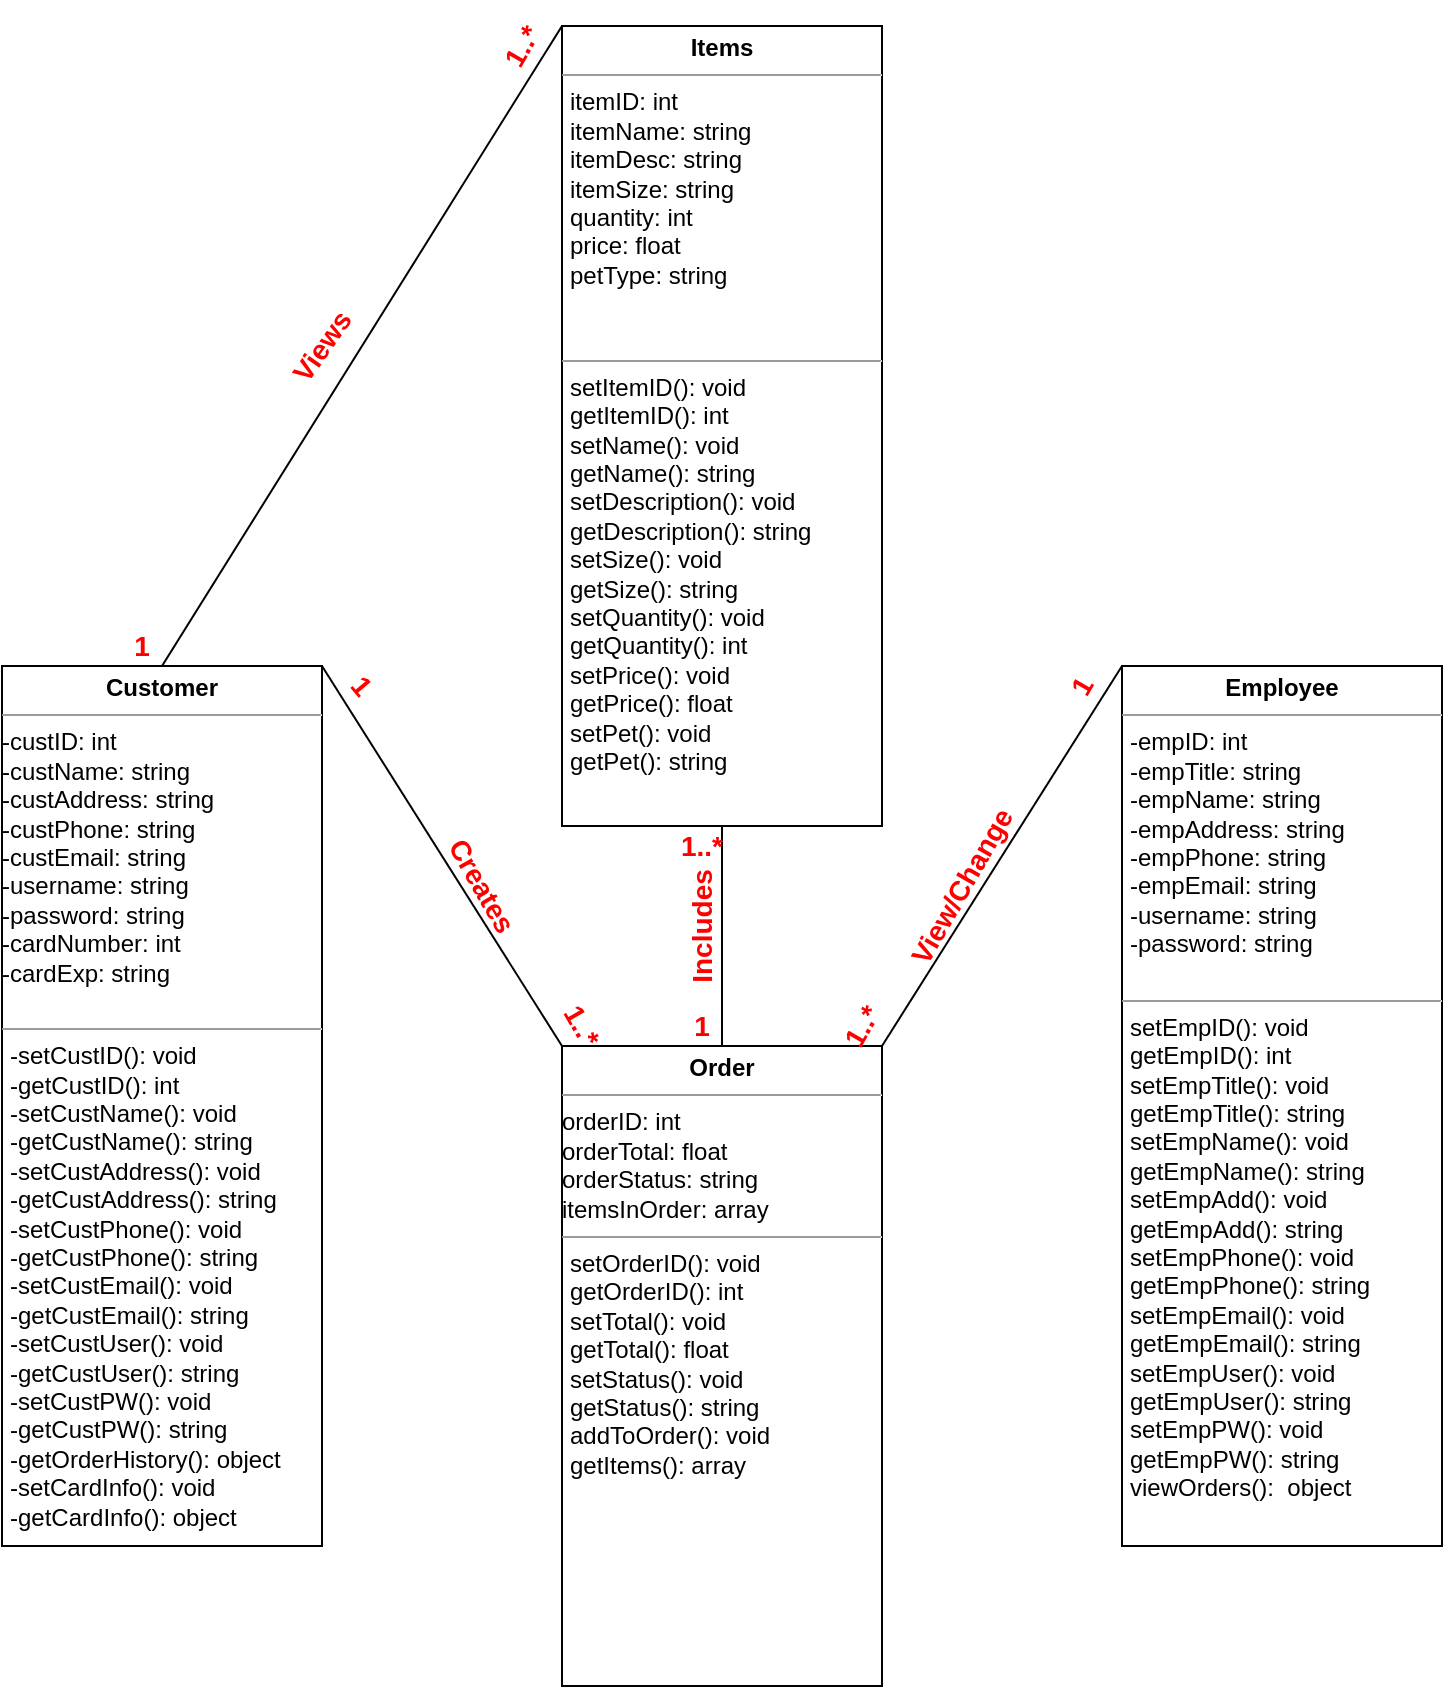 <mxfile compressed="true" version="14.9.9" type="github"><diagram id="cPjpGwUo7O8w8PFtwZqz" name="Page-1"><mxGraphModel dx="1422" dy="794" grid="1" gridSize="10" guides="1" tooltips="1" connect="1" arrows="1" fold="1" page="1" pageScale="1" pageWidth="850" pageHeight="1100" math="0" shadow="0"><root><mxCell id="0"/><mxCell id="1" parent="0"/><mxCell id="WRLxHFqSja3vJNLU6tH9-5" value="&lt;p style=&quot;margin: 0px ; margin-top: 4px ; text-align: center&quot;&gt;&lt;b&gt;Items&lt;/b&gt;&lt;/p&gt;&lt;hr size=&quot;1&quot;&gt;&lt;p style=&quot;margin: 0px ; margin-left: 4px&quot;&gt;&lt;span&gt;itemID: int&lt;/span&gt;&lt;br&gt;&lt;/p&gt;&lt;p style=&quot;margin: 0px ; margin-left: 4px&quot;&gt;itemName: string&lt;/p&gt;&lt;p style=&quot;margin: 0px ; margin-left: 4px&quot;&gt;itemDesc: string&lt;/p&gt;&lt;p style=&quot;margin: 0px ; margin-left: 4px&quot;&gt;itemSize: string&lt;/p&gt;&lt;p style=&quot;margin: 0px ; margin-left: 4px&quot;&gt;quantity: int&lt;/p&gt;&lt;p style=&quot;margin: 0px ; margin-left: 4px&quot;&gt;price: float&lt;/p&gt;&lt;p style=&quot;margin: 0px ; margin-left: 4px&quot;&gt;petType: string&lt;/p&gt;&lt;p style=&quot;margin: 0px ; margin-left: 4px&quot;&gt;&lt;br&gt;&lt;/p&gt;&lt;p style=&quot;margin: 0px ; margin-left: 4px&quot;&gt;&lt;br&gt;&lt;/p&gt;&lt;hr size=&quot;1&quot;&gt;&lt;p style=&quot;margin: 0px ; margin-left: 4px&quot;&gt;&lt;span&gt;setItemID(): void&lt;/span&gt;&lt;br&gt;&lt;/p&gt;&lt;p style=&quot;margin: 0px ; margin-left: 4px&quot;&gt;getItemID(): int&lt;/p&gt;&lt;p style=&quot;margin: 0px ; margin-left: 4px&quot;&gt;setName(): void&lt;/p&gt;&lt;p style=&quot;margin: 0px ; margin-left: 4px&quot;&gt;getName(): string&lt;/p&gt;&lt;p style=&quot;margin: 0px ; margin-left: 4px&quot;&gt;setDescription(): void&lt;/p&gt;&lt;p style=&quot;margin: 0px ; margin-left: 4px&quot;&gt;getDescription(): string&lt;/p&gt;&lt;p style=&quot;margin: 0px ; margin-left: 4px&quot;&gt;setSize(): void&lt;/p&gt;&lt;p style=&quot;margin: 0px ; margin-left: 4px&quot;&gt;getSize(): string&lt;/p&gt;&lt;p style=&quot;margin: 0px ; margin-left: 4px&quot;&gt;setQuantity(): void&lt;/p&gt;&lt;p style=&quot;margin: 0px ; margin-left: 4px&quot;&gt;getQuantity(): int&lt;/p&gt;&lt;p style=&quot;margin: 0px ; margin-left: 4px&quot;&gt;setPrice(): void&lt;/p&gt;&lt;p style=&quot;margin: 0px ; margin-left: 4px&quot;&gt;getPrice(): float&lt;/p&gt;&lt;p style=&quot;margin: 0px ; margin-left: 4px&quot;&gt;setPet(): void&lt;/p&gt;&lt;p style=&quot;margin: 0px ; margin-left: 4px&quot;&gt;getPet(): string&lt;/p&gt;" style="verticalAlign=top;align=left;overflow=fill;fontSize=12;fontFamily=Helvetica;html=1;" parent="1" vertex="1"><mxGeometry x="320" y="40" width="160" height="400" as="geometry"/></mxCell><mxCell id="WRLxHFqSja3vJNLU6tH9-7" value="&lt;p style=&quot;margin: 0px ; margin-top: 4px ; text-align: center&quot;&gt;&lt;b&gt;Customer&lt;/b&gt;&lt;/p&gt;&lt;hr size=&quot;1&quot;&gt;&lt;p style=&quot;margin: 0px ; margin-left: 4px&quot;&gt;&lt;/p&gt;-custID: int&lt;br&gt;-custName: string&lt;br&gt;-custAddress: string&lt;br&gt;-custPhone: string&lt;br&gt;-custEmail: string&lt;br&gt;-username: string&lt;br&gt;-password: string&lt;br&gt;-cardNumber: int&lt;br&gt;-cardExp: string&lt;br&gt;&lt;br&gt;&lt;hr size=&quot;1&quot;&gt;&lt;p style=&quot;margin: 0px ; margin-left: 4px&quot;&gt;&lt;span&gt;-setCustID(): void&lt;/span&gt;&lt;br&gt;&lt;/p&gt;&lt;p style=&quot;margin: 0px ; margin-left: 4px&quot;&gt;-getCustID(): int&lt;/p&gt;&lt;p style=&quot;margin: 0px ; margin-left: 4px&quot;&gt;-setCustName(): void&lt;/p&gt;&lt;p style=&quot;margin: 0px ; margin-left: 4px&quot;&gt;-getCustName(): string&lt;/p&gt;&lt;p style=&quot;margin: 0px ; margin-left: 4px&quot;&gt;-setCustAddress(): void&lt;/p&gt;&lt;p style=&quot;margin: 0px ; margin-left: 4px&quot;&gt;-getCustAddress(): string&lt;/p&gt;&lt;p style=&quot;margin: 0px ; margin-left: 4px&quot;&gt;-setCustPhone(): void&lt;/p&gt;&lt;p style=&quot;margin: 0px ; margin-left: 4px&quot;&gt;-getCustPhone(): string&lt;/p&gt;&lt;p style=&quot;margin: 0px ; margin-left: 4px&quot;&gt;-setCustEmail(): void&lt;/p&gt;&lt;p style=&quot;margin: 0px ; margin-left: 4px&quot;&gt;-getCustEmail(): string&lt;/p&gt;&lt;p style=&quot;margin: 0px ; margin-left: 4px&quot;&gt;-setCustUser(): void&lt;/p&gt;&lt;p style=&quot;margin: 0px ; margin-left: 4px&quot;&gt;-getCustUser(): string&lt;/p&gt;&lt;p style=&quot;margin: 0px ; margin-left: 4px&quot;&gt;-setCustPW(): void&lt;/p&gt;&lt;p style=&quot;margin: 0px ; margin-left: 4px&quot;&gt;-getCustPW(): string&lt;/p&gt;&lt;p style=&quot;margin: 0px ; margin-left: 4px&quot;&gt;-getOrderHistory(): object&lt;/p&gt;&lt;p style=&quot;margin: 0px ; margin-left: 4px&quot;&gt;-setCardInfo(): void&lt;/p&gt;&lt;p style=&quot;margin: 0px ; margin-left: 4px&quot;&gt;-getCardInfo(): object&lt;/p&gt;" style="verticalAlign=top;align=left;overflow=fill;fontSize=12;fontFamily=Helvetica;html=1;" parent="1" vertex="1"><mxGeometry x="40" y="360" width="160" height="440" as="geometry"/></mxCell><mxCell id="WRLxHFqSja3vJNLU6tH9-2" value="&lt;p style=&quot;margin: 0px ; margin-top: 4px ; text-align: center&quot;&gt;&lt;b&gt;Order&lt;/b&gt;&lt;/p&gt;&lt;hr size=&quot;1&quot;&gt;&lt;p style=&quot;margin: 0px ; margin-left: 4px&quot;&gt;&lt;/p&gt;orderID: int&lt;br&gt;orderTotal: float&lt;br&gt;orderStatus: string&lt;br&gt;itemsInOrder: array&lt;br&gt;&lt;hr size=&quot;1&quot;&gt;&lt;p style=&quot;margin: 0px ; margin-left: 4px&quot;&gt;&lt;span&gt;setOrderID(): void&lt;/span&gt;&lt;br&gt;&lt;/p&gt;&lt;p style=&quot;margin: 0px ; margin-left: 4px&quot;&gt;getOrderID(): int&lt;/p&gt;&lt;p style=&quot;margin: 0px ; margin-left: 4px&quot;&gt;setTotal(): void&lt;/p&gt;&lt;p style=&quot;margin: 0px ; margin-left: 4px&quot;&gt;getTotal(): float&lt;/p&gt;&lt;p style=&quot;margin: 0px ; margin-left: 4px&quot;&gt;setStatus(): void&lt;/p&gt;&lt;p style=&quot;margin: 0px ; margin-left: 4px&quot;&gt;getStatus(): string&lt;/p&gt;&lt;p style=&quot;margin: 0px ; margin-left: 4px&quot;&gt;addToOrder(): void&lt;/p&gt;&lt;p style=&quot;margin: 0px ; margin-left: 4px&quot;&gt;getItems(): array&lt;/p&gt;&lt;p style=&quot;margin: 0px ; margin-left: 4px&quot;&gt;&lt;br&gt;&lt;/p&gt;" style="verticalAlign=top;align=left;overflow=fill;fontSize=12;fontFamily=Helvetica;html=1;" parent="1" vertex="1"><mxGeometry x="320" y="550" width="160" height="320" as="geometry"/></mxCell><mxCell id="WRLxHFqSja3vJNLU6tH9-22" value="&lt;p style=&quot;margin: 0px ; margin-top: 4px ; text-align: center&quot;&gt;&lt;b&gt;Employee&lt;/b&gt;&lt;/p&gt;&lt;hr size=&quot;1&quot;&gt;&lt;p style=&quot;margin: 0px ; margin-left: 4px&quot;&gt;&lt;span&gt;-empID: int&lt;/span&gt;&lt;br&gt;&lt;/p&gt;&lt;p style=&quot;margin: 0px ; margin-left: 4px&quot;&gt;-empTitle: string&lt;/p&gt;&lt;p style=&quot;margin: 0px ; margin-left: 4px&quot;&gt;-empName: string&lt;/p&gt;&lt;p style=&quot;margin: 0px ; margin-left: 4px&quot;&gt;-empAddress: string&lt;/p&gt;&lt;p style=&quot;margin: 0px ; margin-left: 4px&quot;&gt;-empPhone: string&lt;/p&gt;&lt;p style=&quot;margin: 0px ; margin-left: 4px&quot;&gt;-empEmail: string&lt;/p&gt;&lt;p style=&quot;margin: 0px ; margin-left: 4px&quot;&gt;-username: string&lt;/p&gt;&lt;p style=&quot;margin: 0px ; margin-left: 4px&quot;&gt;-password: string&lt;/p&gt;&lt;p style=&quot;margin: 0px ; margin-left: 4px&quot;&gt;&lt;br&gt;&lt;/p&gt;&lt;hr size=&quot;1&quot;&gt;&lt;p style=&quot;margin: 0px ; margin-left: 4px&quot;&gt;&lt;span&gt;setEmpID(): void&lt;/span&gt;&lt;br&gt;&lt;/p&gt;&lt;p style=&quot;margin: 0px ; margin-left: 4px&quot;&gt;getEmpID(): int&lt;/p&gt;&lt;p style=&quot;margin: 0px ; margin-left: 4px&quot;&gt;setEmpTitle(): void&lt;/p&gt;&lt;p style=&quot;margin: 0px ; margin-left: 4px&quot;&gt;getEmpTitle(): string&lt;/p&gt;&lt;p style=&quot;margin: 0px ; margin-left: 4px&quot;&gt;setEmpName(): void&lt;/p&gt;&lt;p style=&quot;margin: 0px ; margin-left: 4px&quot;&gt;getEmpName(): string&lt;/p&gt;&lt;p style=&quot;margin: 0px ; margin-left: 4px&quot;&gt;setEmpAdd(): void&lt;/p&gt;&lt;p style=&quot;margin: 0px ; margin-left: 4px&quot;&gt;getEmpAdd(): string&lt;/p&gt;&lt;p style=&quot;margin: 0px ; margin-left: 4px&quot;&gt;setEmpPhone(): void&lt;/p&gt;&lt;p style=&quot;margin: 0px ; margin-left: 4px&quot;&gt;getEmpPhone(): string&lt;/p&gt;&lt;p style=&quot;margin: 0px ; margin-left: 4px&quot;&gt;setEmpEmail(): void&lt;/p&gt;&lt;p style=&quot;margin: 0px ; margin-left: 4px&quot;&gt;getEmpEmail(): string&lt;/p&gt;&lt;p style=&quot;margin: 0px ; margin-left: 4px&quot;&gt;setEmpUser(): void&lt;/p&gt;&lt;p style=&quot;margin: 0px ; margin-left: 4px&quot;&gt;getEmpUser(): string&lt;/p&gt;&lt;p style=&quot;margin: 0px ; margin-left: 4px&quot;&gt;setEmpPW(): void&lt;/p&gt;&lt;p style=&quot;margin: 0px ; margin-left: 4px&quot;&gt;getEmpPW(): string&lt;/p&gt;&lt;p style=&quot;margin: 0px ; margin-left: 4px&quot;&gt;viewOrders():&amp;nbsp; object&lt;/p&gt;" style="verticalAlign=top;align=left;overflow=fill;fontSize=12;fontFamily=Helvetica;html=1;labelBorderColor=none;" parent="1" vertex="1"><mxGeometry x="600" y="360" width="160" height="440" as="geometry"/></mxCell><mxCell id="Jp2Gm-HAeux_WwpFO1az-5" value="" style="endArrow=none;html=1;entryX=0.5;entryY=1;entryDx=0;entryDy=0;exitX=0.5;exitY=0;exitDx=0;exitDy=0;" parent="1" source="WRLxHFqSja3vJNLU6tH9-2" target="WRLxHFqSja3vJNLU6tH9-5" edge="1"><mxGeometry width="50" height="50" relative="1" as="geometry"><mxPoint x="420" y="500" as="sourcePoint"/><mxPoint x="450" y="590" as="targetPoint"/></mxGeometry></mxCell><mxCell id="Jp2Gm-HAeux_WwpFO1az-6" value="&lt;b&gt;&lt;font style=&quot;font-size: 14px&quot; color=&quot;#ff0000&quot;&gt;1&lt;/font&gt;&lt;/b&gt;" style="text;html=1;strokeColor=none;fillColor=none;align=center;verticalAlign=middle;whiteSpace=wrap;rounded=0;" parent="1" vertex="1"><mxGeometry x="370" y="530" width="40" height="20" as="geometry"/></mxCell><mxCell id="Jp2Gm-HAeux_WwpFO1az-7" value="&lt;b&gt;&lt;font style=&quot;font-size: 14px&quot; color=&quot;#ff0000&quot;&gt;1..*&lt;/font&gt;&lt;/b&gt;" style="text;html=1;strokeColor=none;fillColor=none;align=center;verticalAlign=middle;whiteSpace=wrap;rounded=0;" parent="1" vertex="1"><mxGeometry x="370" y="440" width="40" height="20" as="geometry"/></mxCell><mxCell id="Jp2Gm-HAeux_WwpFO1az-17" value="" style="endArrow=none;html=1;exitX=1;exitY=0;exitDx=0;exitDy=0;entryX=0;entryY=0;entryDx=0;entryDy=0;" parent="1" source="WRLxHFqSja3vJNLU6tH9-7" target="WRLxHFqSja3vJNLU6tH9-2" edge="1"><mxGeometry width="50" height="50" relative="1" as="geometry"><mxPoint x="230" y="460" as="sourcePoint"/><mxPoint x="280" y="410" as="targetPoint"/></mxGeometry></mxCell><mxCell id="Jp2Gm-HAeux_WwpFO1az-18" value="&lt;b&gt;&lt;font style=&quot;font-size: 14px&quot; color=&quot;#ff0000&quot;&gt;1&lt;/font&gt;&lt;/b&gt;" style="text;html=1;strokeColor=none;fillColor=none;align=center;verticalAlign=middle;whiteSpace=wrap;rounded=0;rotation=50;" parent="1" vertex="1"><mxGeometry x="200" y="360" width="40" height="20" as="geometry"/></mxCell><mxCell id="Jp2Gm-HAeux_WwpFO1az-20" value="&lt;b&gt;&lt;font style=&quot;font-size: 14px&quot; color=&quot;#ff0000&quot;&gt;1..*&lt;/font&gt;&lt;/b&gt;" style="text;html=1;strokeColor=none;fillColor=none;align=center;verticalAlign=middle;whiteSpace=wrap;rounded=0;rotation=60;" parent="1" vertex="1"><mxGeometry x="310" y="530" width="40" height="20" as="geometry"/></mxCell><mxCell id="Jp2Gm-HAeux_WwpFO1az-21" value="" style="endArrow=none;html=1;entryX=0;entryY=0;entryDx=0;entryDy=0;exitX=1;exitY=0;exitDx=0;exitDy=0;" parent="1" source="WRLxHFqSja3vJNLU6tH9-2" target="WRLxHFqSja3vJNLU6tH9-22" edge="1"><mxGeometry width="50" height="50" relative="1" as="geometry"><mxPoint x="480" y="520" as="sourcePoint"/><mxPoint x="530" y="470" as="targetPoint"/></mxGeometry></mxCell><mxCell id="Jp2Gm-HAeux_WwpFO1az-22" value="&lt;font style=&quot;font-size: 14px&quot; color=&quot;#ff0000&quot;&gt;&lt;b&gt;1&lt;/b&gt;&lt;/font&gt;" style="text;html=1;strokeColor=none;fillColor=none;align=center;verticalAlign=middle;whiteSpace=wrap;rounded=0;rotation=-60;" parent="1" vertex="1"><mxGeometry x="560" y="360" width="40" height="20" as="geometry"/></mxCell><mxCell id="Jp2Gm-HAeux_WwpFO1az-23" value="&lt;b&gt;&lt;font style=&quot;font-size: 14px&quot; color=&quot;#ff0000&quot;&gt;1..*&lt;/font&gt;&lt;/b&gt;" style="text;html=1;strokeColor=none;fillColor=none;align=center;verticalAlign=middle;whiteSpace=wrap;rounded=0;rotation=-60;" parent="1" vertex="1"><mxGeometry x="450" y="530" width="40" height="20" as="geometry"/></mxCell><mxCell id="Jp2Gm-HAeux_WwpFO1az-24" value="" style="endArrow=none;html=1;entryX=0.5;entryY=0;entryDx=0;entryDy=0;exitX=0;exitY=0;exitDx=0;exitDy=0;" parent="1" source="WRLxHFqSja3vJNLU6tH9-5" target="WRLxHFqSja3vJNLU6tH9-7" edge="1"><mxGeometry width="50" height="50" relative="1" as="geometry"><mxPoint x="580" y="380" as="sourcePoint"/><mxPoint x="630" y="330" as="targetPoint"/><Array as="points"/></mxGeometry></mxCell><mxCell id="Jp2Gm-HAeux_WwpFO1az-26" value="&lt;font style=&quot;font-size: 14px&quot; color=&quot;#ff0000&quot;&gt;&lt;b&gt;1..*&lt;/b&gt;&lt;/font&gt;" style="text;html=1;strokeColor=none;fillColor=none;align=center;verticalAlign=middle;whiteSpace=wrap;rounded=0;rotation=-60;" parent="1" vertex="1"><mxGeometry x="280" y="40" width="40" height="20" as="geometry"/></mxCell><mxCell id="Jp2Gm-HAeux_WwpFO1az-27" value="&lt;font style=&quot;font-size: 14px&quot; color=&quot;#ff0000&quot;&gt;&lt;b&gt;1&lt;/b&gt;&lt;/font&gt;" style="text;html=1;strokeColor=none;fillColor=none;align=center;verticalAlign=middle;whiteSpace=wrap;rounded=0;" parent="1" vertex="1"><mxGeometry x="90" y="340" width="40" height="20" as="geometry"/></mxCell><mxCell id="Jp2Gm-HAeux_WwpFO1az-28" value="&lt;b&gt;&lt;font style=&quot;font-size: 14px&quot; color=&quot;#ff0000&quot;&gt;Views&lt;/font&gt;&lt;/b&gt;" style="text;html=1;strokeColor=none;fillColor=none;align=center;verticalAlign=middle;whiteSpace=wrap;rounded=0;rotation=-55;" parent="1" vertex="1"><mxGeometry x="180" y="190" width="40" height="20" as="geometry"/></mxCell><mxCell id="Jp2Gm-HAeux_WwpFO1az-29" value="&lt;font style=&quot;font-size: 14px&quot; color=&quot;#ff0000&quot;&gt;&lt;b&gt;View/Change&lt;br&gt;&lt;/b&gt;&lt;/font&gt;" style="text;html=1;strokeColor=none;fillColor=none;align=center;verticalAlign=middle;whiteSpace=wrap;rounded=0;rotation=-60;" parent="1" vertex="1"><mxGeometry x="500" y="460" width="40" height="20" as="geometry"/></mxCell><mxCell id="Jp2Gm-HAeux_WwpFO1az-30" value="&lt;b&gt;&lt;font style=&quot;font-size: 14px&quot; color=&quot;#ff0000&quot;&gt;Includes&lt;br&gt;&lt;/font&gt;&lt;/b&gt;" style="text;html=1;strokeColor=none;fillColor=none;align=center;verticalAlign=middle;whiteSpace=wrap;rounded=0;rotation=-90;" parent="1" vertex="1"><mxGeometry x="370" y="480" width="40" height="20" as="geometry"/></mxCell><mxCell id="Jp2Gm-HAeux_WwpFO1az-31" value="&lt;font style=&quot;font-size: 14px&quot; color=&quot;#ff0000&quot;&gt;&lt;b&gt;Creates&lt;/b&gt;&lt;/font&gt;" style="text;html=1;strokeColor=none;fillColor=none;align=center;verticalAlign=middle;whiteSpace=wrap;rounded=0;rotation=60;" parent="1" vertex="1"><mxGeometry x="260" y="460" width="40" height="20" as="geometry"/></mxCell></root></mxGraphModel></diagram></mxfile>